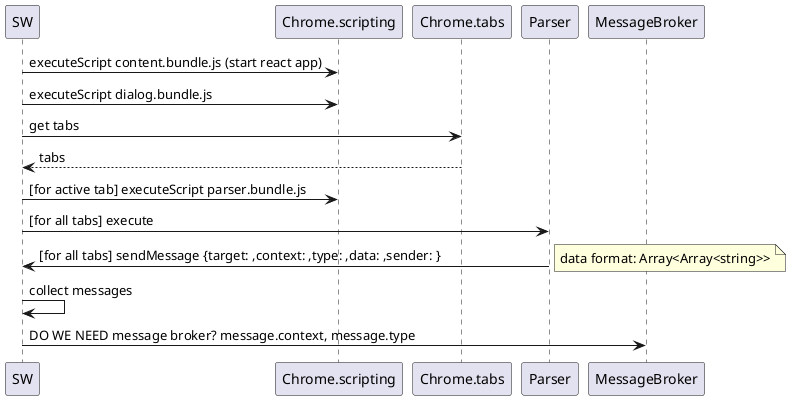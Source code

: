 @startuml interactions
SW -> Chrome.scripting: executeScript content.bundle.js (start react app)
SW -> Chrome.scripting: executeScript dialog.bundle.js 
SW -> Chrome.tabs: get tabs
Chrome.tabs --> SW: tabs

SW -> Chrome.scripting: [for active tab] executeScript parser.bundle.js

SW -> Parser: [for all tabs] execute
Parser -> SW: [for all tabs] sendMessage {target: ,context: ,type: ,data: ,sender: }
note right
  data format: Array<Array<string>>
end note

SW -> SW: collect messages

SW -> MessageBroker: DO WE NEED message broker? message.context, message.type

@enduml
